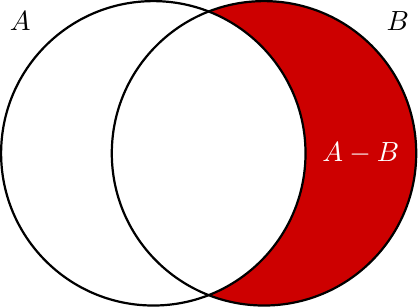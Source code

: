 \documentclass[tikz,svgnames,x11names]{standalone}
\newcommand{\thesetsize}{5.5em}
\newcommand{\thesetdistance}{4em}
\newcommand{\thelabeldistance}{3em}
\begin{document}
\begin{tikzpicture}[
    set/.style = {circle,minimum size=\thesetsize}]

    \node[set,
          label={[label distance=\thelabeldistance]135:$A$},
          ] (A) at (0,0) {};
    \node[set,
          label={[label distance=\thelabeldistance]45:$B$},
          ] (B) at (\thesetdistance,0) {};

    % highlight operation
    \begin{scope}
        \fill[Red3] (\thesetdistance,0) circle (\thesetsize);
        \fill[white] (0,0) circle (\thesetsize);
    \end{scope}
    
    % draw circles around sets
    \foreach \x in {0, \thesetdistance}
        \draw[thick,black] (\x,0) circle (\thesetsize);

    % operation label
    \node[text=white] at (7.5em,0) {$A - B$};
\end{tikzpicture}
\end{document}
